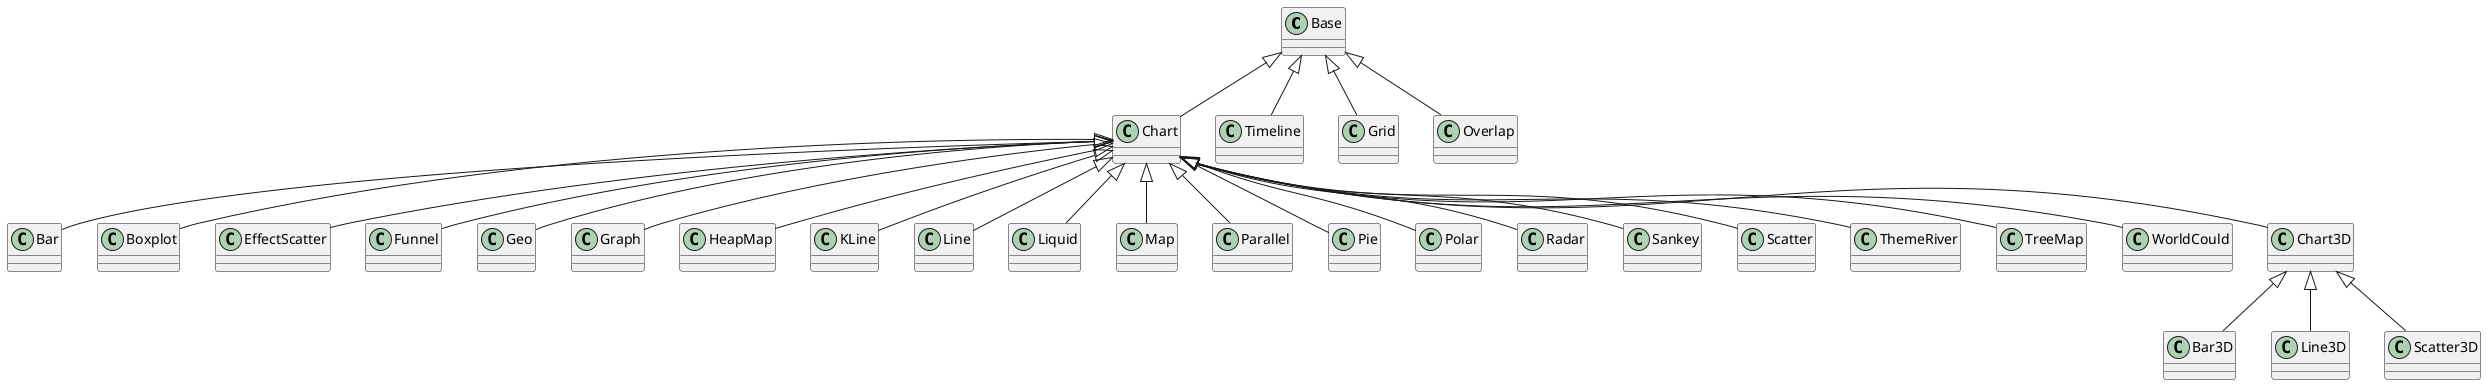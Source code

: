 @startuml
Base <|-- Chart
Base <|-- Timeline
Base <|-- Grid
Base <|-- Overlap
Chart <|-- Bar
Chart <|-- Boxplot
Chart <|-- EffectScatter
Chart <|-- Funnel
Chart <|-- Geo
Chart <|-- Graph
Chart <|-- HeapMap
Chart <|-- KLine
Chart <|-- Line
Chart <|-- Liquid
Chart <|-- Map
Chart <|-- Parallel
Chart <|-- Pie
Chart <|-- Polar
Chart <|-- Radar
Chart <|-- Sankey
Chart <|-- Scatter
Chart <|-- ThemeRiver
Chart <|-- TreeMap
Chart <|-- WorldCould
Chart <|-- Chart3D

Chart3D <|-- Bar3D
Chart3D <|-- Line3D
Chart3D <|-- Scatter3D

@enduml
